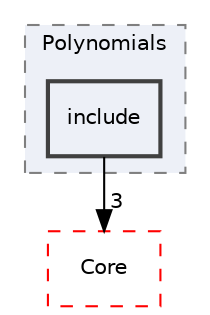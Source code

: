 digraph "include"
{
 // LATEX_PDF_SIZE
  edge [fontname="Helvetica",fontsize="10",labelfontname="Helvetica",labelfontsize="10"];
  node [fontname="Helvetica",fontsize="10",shape=record];
  compound=true
  subgraph clusterdir_938d56d16b74ee1809c8f96f9b394770 {
    graph [ bgcolor="#edf0f7", pencolor="grey50", style="filled,dashed,", label="Polynomials", fontname="Helvetica", fontsize="10", URL="dir_938d56d16b74ee1809c8f96f9b394770.html"]
  dir_d99303b7bef63d8b52cddc38b0f7836b [shape=box, label="include", style="filled,bold,", fillcolor="#edf0f7", color="grey25", URL="dir_d99303b7bef63d8b52cddc38b0f7836b.html"];
  }
  dir_cac7f9cecb9aa42a0bd05452dddd8a21 [shape=box, label="Core", style="dashed,", fillcolor="#edf0f7", color="red", URL="dir_cac7f9cecb9aa42a0bd05452dddd8a21.html"];
  dir_d99303b7bef63d8b52cddc38b0f7836b->dir_cac7f9cecb9aa42a0bd05452dddd8a21 [headlabel="3", labeldistance=1.5 headhref="dir_000154_000014.html"];
}
